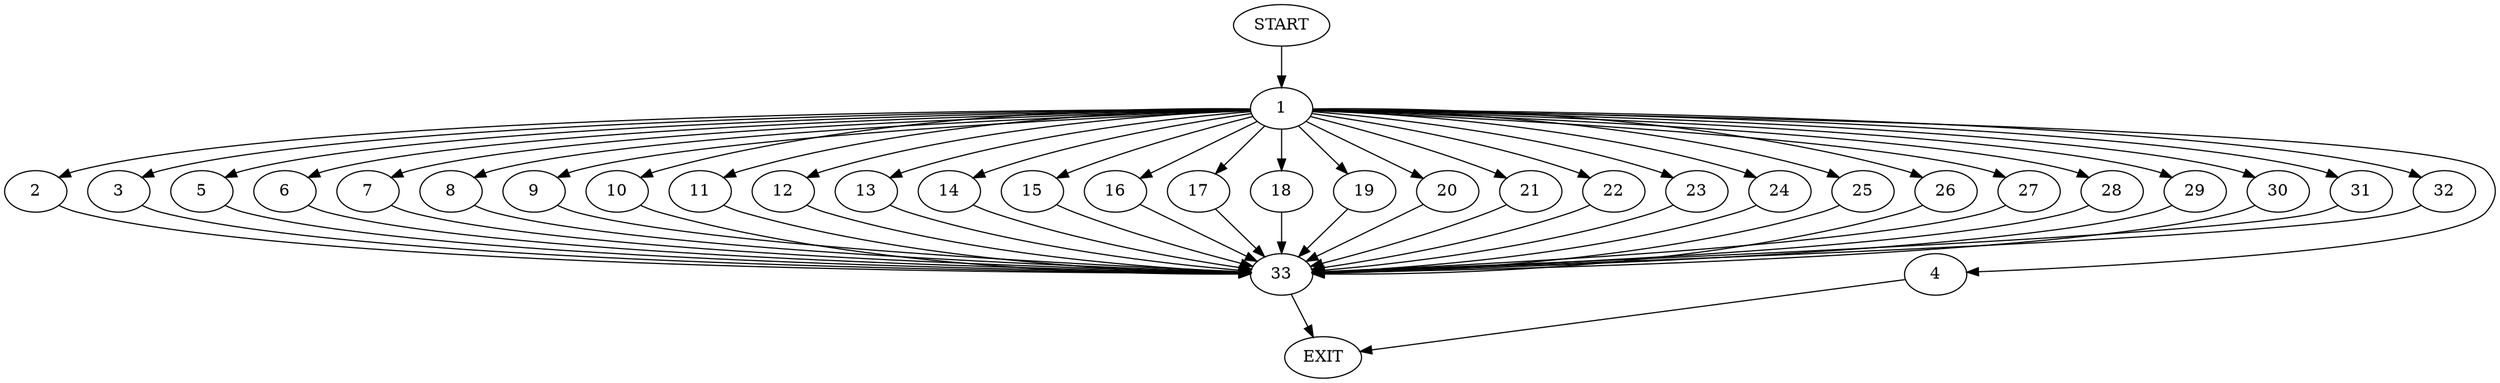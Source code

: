 digraph {
0 [label="START"]
34 [label="EXIT"]
0 -> 1
1 -> 2
1 -> 3
1 -> 4
1 -> 5
1 -> 6
1 -> 7
1 -> 8
1 -> 9
1 -> 10
1 -> 11
1 -> 12
1 -> 13
1 -> 14
1 -> 15
1 -> 16
1 -> 17
1 -> 18
1 -> 19
1 -> 20
1 -> 21
1 -> 22
1 -> 23
1 -> 24
1 -> 25
1 -> 26
1 -> 27
1 -> 28
1 -> 29
1 -> 30
1 -> 31
1 -> 32
31 -> 33
18 -> 33
3 -> 33
22 -> 33
12 -> 33
7 -> 33
9 -> 33
27 -> 33
19 -> 33
2 -> 33
24 -> 33
28 -> 33
32 -> 33
29 -> 33
25 -> 33
14 -> 33
20 -> 33
21 -> 33
26 -> 33
17 -> 33
30 -> 33
5 -> 33
15 -> 33
10 -> 33
23 -> 33
4 -> 34
11 -> 33
8 -> 33
6 -> 33
16 -> 33
13 -> 33
33 -> 34
}
